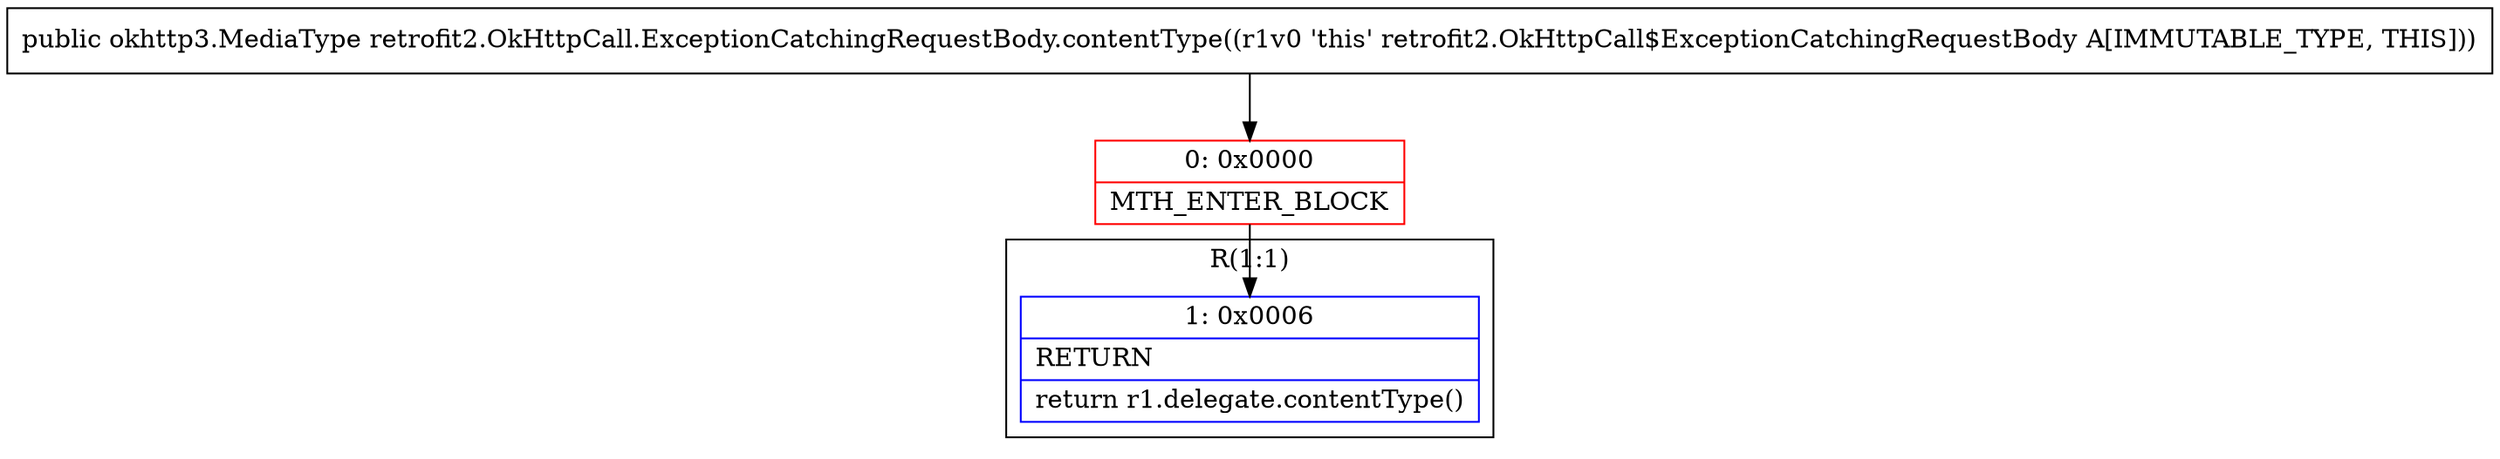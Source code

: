 digraph "CFG forretrofit2.OkHttpCall.ExceptionCatchingRequestBody.contentType()Lokhttp3\/MediaType;" {
subgraph cluster_Region_348209972 {
label = "R(1:1)";
node [shape=record,color=blue];
Node_1 [shape=record,label="{1\:\ 0x0006|RETURN\l|return r1.delegate.contentType()\l}"];
}
Node_0 [shape=record,color=red,label="{0\:\ 0x0000|MTH_ENTER_BLOCK\l}"];
MethodNode[shape=record,label="{public okhttp3.MediaType retrofit2.OkHttpCall.ExceptionCatchingRequestBody.contentType((r1v0 'this' retrofit2.OkHttpCall$ExceptionCatchingRequestBody A[IMMUTABLE_TYPE, THIS])) }"];
MethodNode -> Node_0;
Node_0 -> Node_1;
}

